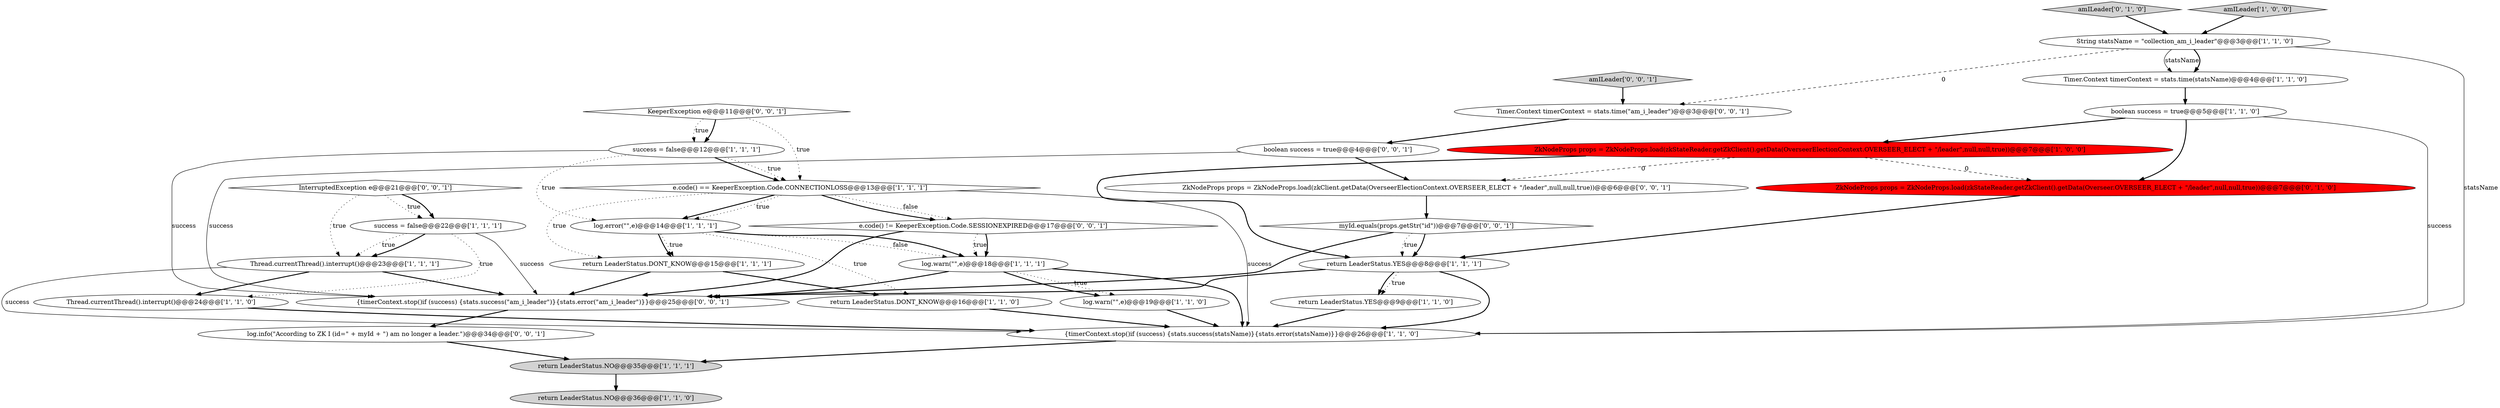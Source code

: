 digraph {
26 [style = filled, label = "myId.equals(props.getStr(\"id\"))@@@7@@@['0', '0', '1']", fillcolor = white, shape = diamond image = "AAA0AAABBB3BBB"];
22 [style = filled, label = "boolean success = true@@@4@@@['0', '0', '1']", fillcolor = white, shape = ellipse image = "AAA0AAABBB3BBB"];
10 [style = filled, label = "log.error(\"\",e)@@@14@@@['1', '1', '1']", fillcolor = white, shape = ellipse image = "AAA0AAABBB1BBB"];
19 [style = filled, label = "return LeaderStatus.NO@@@35@@@['1', '1', '1']", fillcolor = lightgray, shape = ellipse image = "AAA0AAABBB1BBB"];
20 [style = filled, label = "amILeader['0', '1', '0']", fillcolor = lightgray, shape = diamond image = "AAA0AAABBB2BBB"];
28 [style = filled, label = "amILeader['0', '0', '1']", fillcolor = lightgray, shape = diamond image = "AAA0AAABBB3BBB"];
30 [style = filled, label = "Timer.Context timerContext = stats.time(\"am_i_leader\")@@@3@@@['0', '0', '1']", fillcolor = white, shape = ellipse image = "AAA0AAABBB3BBB"];
25 [style = filled, label = "KeeperException e@@@11@@@['0', '0', '1']", fillcolor = white, shape = diamond image = "AAA0AAABBB3BBB"];
17 [style = filled, label = "success = false@@@22@@@['1', '1', '1']", fillcolor = white, shape = ellipse image = "AAA0AAABBB1BBB"];
24 [style = filled, label = "log.info(\"According to ZK I (id=\" + myId + \") am no longer a leader.\")@@@34@@@['0', '0', '1']", fillcolor = white, shape = ellipse image = "AAA0AAABBB3BBB"];
5 [style = filled, label = "e.code() == KeeperException.Code.CONNECTIONLOSS@@@13@@@['1', '1', '1']", fillcolor = white, shape = diamond image = "AAA0AAABBB1BBB"];
3 [style = filled, label = "Thread.currentThread().interrupt()@@@23@@@['1', '1', '1']", fillcolor = white, shape = ellipse image = "AAA0AAABBB1BBB"];
6 [style = filled, label = "return LeaderStatus.DONT_KNOW@@@15@@@['1', '1', '1']", fillcolor = white, shape = ellipse image = "AAA0AAABBB1BBB"];
23 [style = filled, label = "{timerContext.stop()if (success) {stats.success(\"am_i_leader\")}{stats.error(\"am_i_leader\")}}@@@25@@@['0', '0', '1']", fillcolor = white, shape = ellipse image = "AAA0AAABBB3BBB"];
29 [style = filled, label = "InterruptedException e@@@21@@@['0', '0', '1']", fillcolor = white, shape = diamond image = "AAA0AAABBB3BBB"];
2 [style = filled, label = "log.warn(\"\",e)@@@18@@@['1', '1', '1']", fillcolor = white, shape = ellipse image = "AAA0AAABBB1BBB"];
1 [style = filled, label = "{timerContext.stop()if (success) {stats.success(statsName)}{stats.error(statsName)}}@@@26@@@['1', '1', '0']", fillcolor = white, shape = ellipse image = "AAA0AAABBB1BBB"];
15 [style = filled, label = "log.warn(\"\",e)@@@19@@@['1', '1', '0']", fillcolor = white, shape = ellipse image = "AAA0AAABBB1BBB"];
18 [style = filled, label = "boolean success = true@@@5@@@['1', '1', '0']", fillcolor = white, shape = ellipse image = "AAA0AAABBB1BBB"];
4 [style = filled, label = "String statsName = \"collection_am_i_leader\"@@@3@@@['1', '1', '0']", fillcolor = white, shape = ellipse image = "AAA0AAABBB1BBB"];
27 [style = filled, label = "e.code() != KeeperException.Code.SESSIONEXPIRED@@@17@@@['0', '0', '1']", fillcolor = white, shape = diamond image = "AAA0AAABBB3BBB"];
7 [style = filled, label = "ZkNodeProps props = ZkNodeProps.load(zkStateReader.getZkClient().getData(OverseerElectionContext.OVERSEER_ELECT + \"/leader\",null,null,true))@@@7@@@['1', '0', '0']", fillcolor = red, shape = ellipse image = "AAA1AAABBB1BBB"];
11 [style = filled, label = "Timer.Context timerContext = stats.time(statsName)@@@4@@@['1', '1', '0']", fillcolor = white, shape = ellipse image = "AAA0AAABBB1BBB"];
31 [style = filled, label = "ZkNodeProps props = ZkNodeProps.load(zkClient.getData(OverseerElectionContext.OVERSEER_ELECT + \"/leader\",null,null,true))@@@6@@@['0', '0', '1']", fillcolor = white, shape = ellipse image = "AAA0AAABBB3BBB"];
8 [style = filled, label = "return LeaderStatus.NO@@@36@@@['1', '1', '0']", fillcolor = lightgray, shape = ellipse image = "AAA0AAABBB1BBB"];
12 [style = filled, label = "Thread.currentThread().interrupt()@@@24@@@['1', '1', '0']", fillcolor = white, shape = ellipse image = "AAA0AAABBB1BBB"];
0 [style = filled, label = "return LeaderStatus.YES@@@9@@@['1', '1', '0']", fillcolor = white, shape = ellipse image = "AAA0AAABBB1BBB"];
9 [style = filled, label = "success = false@@@12@@@['1', '1', '1']", fillcolor = white, shape = ellipse image = "AAA0AAABBB1BBB"];
21 [style = filled, label = "ZkNodeProps props = ZkNodeProps.load(zkStateReader.getZkClient().getData(Overseer.OVERSEER_ELECT + \"/leader\",null,null,true))@@@7@@@['0', '1', '0']", fillcolor = red, shape = ellipse image = "AAA1AAABBB2BBB"];
13 [style = filled, label = "return LeaderStatus.DONT_KNOW@@@16@@@['1', '1', '0']", fillcolor = white, shape = ellipse image = "AAA0AAABBB1BBB"];
14 [style = filled, label = "return LeaderStatus.YES@@@8@@@['1', '1', '1']", fillcolor = white, shape = ellipse image = "AAA0AAABBB1BBB"];
16 [style = filled, label = "amILeader['1', '0', '0']", fillcolor = lightgray, shape = diamond image = "AAA0AAABBB1BBB"];
5->10 [style = bold, label=""];
10->6 [style = dotted, label="true"];
29->17 [style = dotted, label="true"];
30->22 [style = bold, label=""];
4->1 [style = solid, label="statsName"];
29->17 [style = bold, label=""];
24->19 [style = bold, label=""];
7->21 [style = dashed, label="0"];
7->31 [style = dashed, label="0"];
28->30 [style = bold, label=""];
14->0 [style = dotted, label="true"];
2->1 [style = bold, label=""];
6->23 [style = bold, label=""];
5->10 [style = dotted, label="true"];
4->11 [style = solid, label="statsName"];
25->9 [style = bold, label=""];
26->14 [style = bold, label=""];
2->15 [style = dotted, label="true"];
22->31 [style = bold, label=""];
18->1 [style = solid, label="success"];
10->2 [style = dotted, label="false"];
5->6 [style = dotted, label="true"];
4->30 [style = dashed, label="0"];
27->2 [style = dotted, label="true"];
22->23 [style = solid, label="success"];
3->12 [style = bold, label=""];
12->1 [style = bold, label=""];
10->6 [style = bold, label=""];
17->3 [style = dotted, label="true"];
11->18 [style = bold, label=""];
13->1 [style = bold, label=""];
14->1 [style = bold, label=""];
19->8 [style = bold, label=""];
20->4 [style = bold, label=""];
7->14 [style = bold, label=""];
5->27 [style = dotted, label="false"];
2->23 [style = bold, label=""];
25->5 [style = dotted, label="true"];
31->26 [style = bold, label=""];
3->23 [style = bold, label=""];
23->24 [style = bold, label=""];
25->9 [style = dotted, label="true"];
14->0 [style = bold, label=""];
14->23 [style = bold, label=""];
9->23 [style = solid, label="success"];
10->13 [style = dotted, label="true"];
17->12 [style = dotted, label="true"];
0->1 [style = bold, label=""];
26->14 [style = dotted, label="true"];
6->13 [style = bold, label=""];
26->23 [style = bold, label=""];
2->15 [style = bold, label=""];
5->1 [style = solid, label="success"];
17->3 [style = bold, label=""];
9->5 [style = bold, label=""];
17->23 [style = solid, label="success"];
10->2 [style = bold, label=""];
27->23 [style = bold, label=""];
5->27 [style = bold, label=""];
18->21 [style = bold, label=""];
16->4 [style = bold, label=""];
18->7 [style = bold, label=""];
4->11 [style = bold, label=""];
3->1 [style = solid, label="success"];
1->19 [style = bold, label=""];
9->10 [style = dotted, label="true"];
29->3 [style = dotted, label="true"];
27->2 [style = bold, label=""];
21->14 [style = bold, label=""];
15->1 [style = bold, label=""];
9->5 [style = dotted, label="true"];
}
